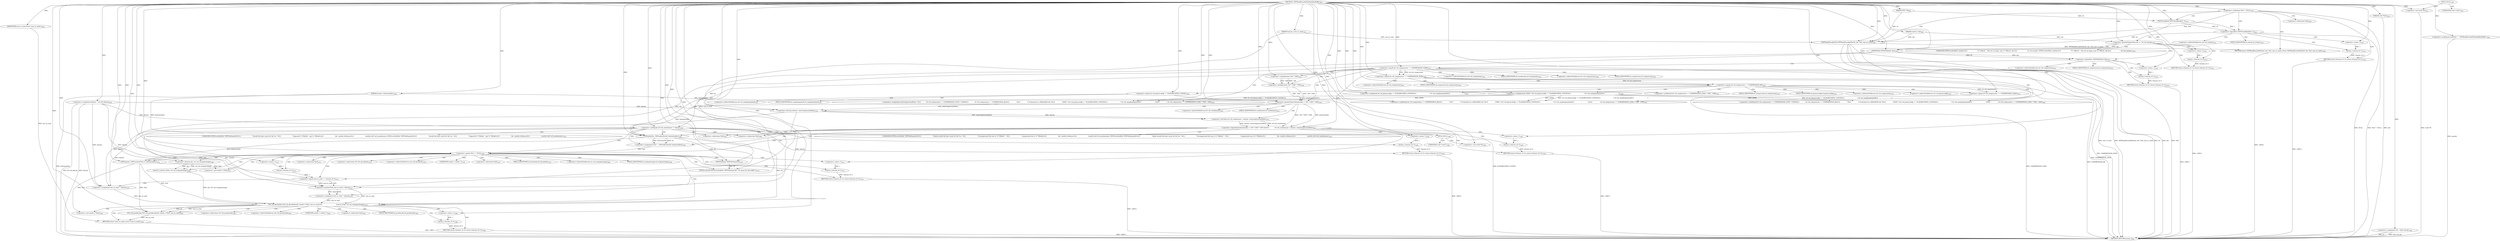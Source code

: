 digraph "_TIFFReadEncodedTileAndAllocBuffer" {  
"76190" [label = <(METHOD,_TIFFReadEncodedTileAndAllocBuffer)<SUB>999</SUB>> ]
"76430" [label = <(METHOD_RETURN,tmsize_t)<SUB>999</SUB>> ]
"76191" [label = <(PARAM,TIFF *tif)<SUB>999</SUB>> ]
"76192" [label = <(PARAM,uint32_t tile)<SUB>999</SUB>> ]
"76193" [label = <(PARAM,void **buf)<SUB>1000</SUB>> ]
"76194" [label = <(PARAM,tmsize_t bufsizetoalloc)<SUB>1000</SUB>> ]
"76195" [label = <(PARAM,tmsize_t size_to_read)<SUB>1001</SUB>> ]
"76198" [label = <(&lt;operator&gt;.assignment,module[] = &quot;_TIFFReadEncodedTileAndAllocBuffer&quot;)<SUB>1003</SUB>> ]
"76202" [label = <(&lt;operator&gt;.assignment,*td = &amp;tif-&gt;tif_dir)<SUB>1004</SUB>> ]
"76209" [label = <(&lt;operator&gt;.assignment,tilesize = tif-&gt;tif_tilesize)<SUB>1005</SUB>> ]
"76342" [label = <(&lt;operator&gt;.assignment,*buf = _TIFFmallocExt(tif, bufsizetoalloc))<SUB>1067</SUB>> ]
"76367" [label = <(_TIFFmemset,_TIFFmemset(*buf, 0, bufsizetoalloc))<SUB>1073</SUB>> ]
"76215" [label = <(&lt;operator&gt;.notEquals,*buf != NULL)<SUB>1007</SUB>> ]
"76232" [label = <(&lt;operator&gt;.logicalNot,!TIFFCheckRead(tif, 1))<SUB>1012</SUB>> ]
"76242" [label = <(&lt;operator&gt;.greaterEqualsThan,tile &gt;= td-&gt;td_nstrips)<SUB>1014</SUB>> ]
"76254" [label = <(&lt;operator&gt;.logicalNot,!TIFFFillTile(tif, tile))<SUB>1022</SUB>> ]
"76264" [label = <(&lt;operator&gt;.equals,td-&gt;td_compression == COMPRESSION_NONE)<SUB>1027</SUB>> ]
"76349" [label = <(&lt;operator&gt;.equals,*buf == NULL)<SUB>1068</SUB>> ]
"76373" [label = <(&lt;operator&gt;.equals,size_to_read == (tmsize_t)(-1))<SUB>1075</SUB>> ]
"76393" [label = <(*tif-&gt;tif_decodetile,(*tif-&gt;tif_decodetile)(tif, (uint8_t *)*buf, size_to_read,\012                               (uint16_t)(tile / td-&gt;td_stripsperimage)))<SUB>1079</SUB>> ]
"76224" [label = <(RETURN,return TIFFReadEncodedTile(tif, tile, *buf, size_to_read);,return TIFFReadEncodedTile(tif, tile, *buf, size_to_read);)<SUB>1009</SUB>> ]
"76237" [label = <(RETURN,return ((tmsize_t)(-1));,return ((tmsize_t)(-1));)<SUB>1013</SUB>> ]
"76249" [label = <(RETURN,return ((tmsize_t)(-1));,return ((tmsize_t)(-1));)<SUB>1019</SUB>> ]
"76259" [label = <(RETURN,return ((tmsize_t)(-1));,return ((tmsize_t)(-1));)<SUB>1023</SUB>> ]
"76345" [label = <(_TIFFmallocExt,_TIFFmallocExt(tif, bufsizetoalloc))<SUB>1067</SUB>> ]
"76358" [label = <(TIFFErrorExtR,TIFFErrorExtR(tif, TIFFFileName(tif), &quot;No space for tile buffer&quot;))<SUB>1070</SUB>> ]
"76363" [label = <(RETURN,return ((tmsize_t)(-1));,return ((tmsize_t)(-1));)<SUB>1071</SUB>> ]
"76379" [label = <(&lt;operator&gt;.assignment,size_to_read = tilesize)<SUB>1076</SUB>> ]
"76411" [label = <(*tif-&gt;tif_postdecode,(*tif-&gt;tif_postdecode)(tif, (uint8_t *)*buf, size_to_read))<SUB>1082</SUB>> ]
"76422" [label = <(RETURN,return (size_to_read);,return (size_to_read);)<SUB>1083</SUB>> ]
"76225" [label = <(TIFFReadEncodedTile,TIFFReadEncodedTile(tif, tile, *buf, size_to_read))<SUB>1009</SUB>> ]
"76233" [label = <(TIFFCheckRead,TIFFCheckRead(tif, 1))<SUB>1012</SUB>> ]
"76238" [label = <(tmsize_t,(tmsize_t)(-1))<SUB>1013</SUB>> ]
"76250" [label = <(tmsize_t,(tmsize_t)(-1))<SUB>1019</SUB>> ]
"76255" [label = <(TIFFFillTile,TIFFFillTile(tif, tile))<SUB>1022</SUB>> ]
"76260" [label = <(tmsize_t,(tmsize_t)(-1))<SUB>1023</SUB>> ]
"76271" [label = <(&lt;operator&gt;.notEquals,tif-&gt;tif_rawdatasize != tilesize)<SUB>1029</SUB>> ]
"76285" [label = <(&lt;operator&gt;.assignment,maxCompressionRatio =\012            td-&gt;td_compression == COMPRESSION_ZSTD ? 33000\012            : td-&gt;td_compression == COMPRESSION_JXL\012                ?\012                /* Evaluated on a 8000x8000 tile */\012                25000 * (td-&gt;td_planarconfig == PLANARCONFIG_CONTIG\012                             ? td-&gt;td_samplesperpixel\012                             : 1)\012                : td-&gt;td_compression == COMPRESSION_LZMA ? 7000 : 1000)<SUB>1045</SUB>> ]
"76364" [label = <(tmsize_t,(tmsize_t)(-1))<SUB>1071</SUB>> ]
"76375" [label = <(tmsize_t,(tmsize_t)(-1))<SUB>1075</SUB>> ]
"76399" [label = <(&lt;operator&gt;.cast,(uint8_t *)*buf)<SUB>1079</SUB>> ]
"76404" [label = <(uint16_t,(uint16_t)(tile / td-&gt;td_stripsperimage))<SUB>1080</SUB>> ]
"76423" [label = <(IDENTIFIER,size_to_read,return (size_to_read);)<SUB>1083</SUB>> ]
"76426" [label = <(RETURN,return ((tmsize_t)(-1));,return ((tmsize_t)(-1));)<SUB>1086</SUB>> ]
"76220" [label = <(&lt;operator&gt;.cast,(void *)0)<SUB>1007</SUB>> ]
"76278" [label = <(RETURN,return ((tmsize_t)(-1));,return ((tmsize_t)(-1));)<SUB>1036</SUB>> ]
"76321" [label = <(&lt;operator&gt;.logicalAnd,bufsizetoalloc &gt; 100 * 1000 * 1000 &amp;&amp;\012            tif-&gt;tif_rawdatasize &lt; tilesize / maxCompressionRatio)<SUB>1054</SUB>> ]
"76354" [label = <(&lt;operator&gt;.cast,(void *)0)<SUB>1068</SUB>> ]
"76360" [label = <(TIFFFileName,TIFFFileName(tif))<SUB>1070</SUB>> ]
"76376" [label = <(&lt;operator&gt;.minus,-1)<SUB>1075</SUB>> ]
"76385" [label = <(&lt;operator&gt;.greaterThan,size_to_read &gt; tilesize)<SUB>1077</SUB>> ]
"76405" [label = <(&lt;operator&gt;.division,tile / td-&gt;td_stripsperimage)<SUB>1080</SUB>> ]
"76417" [label = <(&lt;operator&gt;.cast,(uint8_t *)*buf)<SUB>1082</SUB>> ]
"76427" [label = <(tmsize_t,(tmsize_t)(-1))<SUB>1086</SUB>> ]
"76239" [label = <(&lt;operator&gt;.minus,-1)<SUB>1013</SUB>> ]
"76251" [label = <(&lt;operator&gt;.minus,-1)<SUB>1019</SUB>> ]
"76261" [label = <(&lt;operator&gt;.minus,-1)<SUB>1023</SUB>> ]
"76279" [label = <(tmsize_t,(tmsize_t)(-1))<SUB>1036</SUB>> ]
"76287" [label = <(&lt;operator&gt;.conditional,td-&gt;td_compression == COMPRESSION_ZSTD ? 33000\012            : td-&gt;td_compression == COMPRESSION_JXL\012                ?\012                /* Evaluated on a 8000x8000 tile */\012                25000 * (td-&gt;td_planarconfig == PLANARCONFIG_CONTIG\012                             ? td-&gt;td_samplesperpixel\012                             : 1)\012                : td-&gt;td_compression == COMPRESSION_LZMA ? 7000 : 1000)<SUB>1046</SUB>> ]
"76338" [label = <(RETURN,return ((tmsize_t)(-1));,return ((tmsize_t)(-1));)<SUB>1063</SUB>> ]
"76365" [label = <(&lt;operator&gt;.minus,-1)<SUB>1071</SUB>> ]
"76389" [label = <(&lt;operator&gt;.assignment,size_to_read = tilesize)<SUB>1078</SUB>> ]
"76288" [label = <(&lt;operator&gt;.equals,td-&gt;td_compression == COMPRESSION_ZSTD)<SUB>1046</SUB>> ]
"76294" [label = <(&lt;operator&gt;.conditional,td-&gt;td_compression == COMPRESSION_JXL\012                ?\012                /* Evaluated on a 8000x8000 tile */\012                25000 * (td-&gt;td_planarconfig == PLANARCONFIG_CONTIG\012                             ? td-&gt;td_samplesperpixel\012                             : 1)\012                : td-&gt;td_compression == COMPRESSION_LZMA ? 7000 : 1000)<SUB>1047</SUB>> ]
"76322" [label = <(&lt;operator&gt;.greaterThan,bufsizetoalloc &gt; 100 * 1000 * 1000)<SUB>1054</SUB>> ]
"76329" [label = <(&lt;operator&gt;.lessThan,tif-&gt;tif_rawdatasize &lt; tilesize / maxCompressionRatio)<SUB>1055</SUB>> ]
"76339" [label = <(tmsize_t,(tmsize_t)(-1))<SUB>1063</SUB>> ]
"76428" [label = <(&lt;operator&gt;.minus,-1)<SUB>1086</SUB>> ]
"76280" [label = <(&lt;operator&gt;.minus,-1)<SUB>1036</SUB>> ]
"76295" [label = <(&lt;operator&gt;.equals,td-&gt;td_compression == COMPRESSION_JXL)<SUB>1047</SUB>> ]
"76300" [label = <(&lt;operator&gt;.multiplication,25000 * (td-&gt;td_planarconfig == PLANARCONFIG_CONTIG\012                             ? td-&gt;td_samplesperpixel\012                             : 1))<SUB>1050</SUB>> ]
"76312" [label = <(&lt;operator&gt;.conditional,td-&gt;td_compression == COMPRESSION_LZMA ? 7000 : 1000)<SUB>1053</SUB>> ]
"76324" [label = <(&lt;operator&gt;.multiplication,100 * 1000 * 1000)<SUB>1054</SUB>> ]
"76333" [label = <(&lt;operator&gt;.division,tilesize / maxCompressionRatio)<SUB>1055</SUB>> ]
"76302" [label = <(&lt;operator&gt;.conditional,td-&gt;td_planarconfig == PLANARCONFIG_CONTIG\012                             ? td-&gt;td_samplesperpixel\012                             : 1)<SUB>1050</SUB>> ]
"76313" [label = <(&lt;operator&gt;.equals,td-&gt;td_compression == COMPRESSION_LZMA)<SUB>1053</SUB>> ]
"76325" [label = <(&lt;operator&gt;.multiplication,100 * 1000)<SUB>1054</SUB>> ]
"76340" [label = <(&lt;operator&gt;.minus,-1)<SUB>1063</SUB>> ]
"76303" [label = <(&lt;operator&gt;.equals,td-&gt;td_planarconfig == PLANARCONFIG_CONTIG)<SUB>1050</SUB>> ]
"76343" [label = <(&lt;operator&gt;.indirection,*buf)<SUB>1067</SUB>> ]
"76368" [label = <(&lt;operator&gt;.indirection,*buf)<SUB>1073</SUB>> ]
"76218" [label = <(NULL,NULL)<SUB>1007</SUB>> ]
"76244" [label = <(&lt;operator&gt;.indirectFieldAccess,td-&gt;td_nstrips)<SUB>1014</SUB>> ]
"76248" [label = <(UNKNOWN,TIFFErrorExtR(tif, module,\012                      &quot;%&quot; PRIu32 &quot;: Tile out of range, max %&quot; PRIu32, tile,\012                      td-&gt;td_nstrips);,TIFFErrorExtR(tif, module,\012                      &quot;%&quot; PRIu32 &quot;: Tile out of range, max %&quot; PRIu32, tile,\012                      td-&gt;td_nstrips);)<SUB>1016</SUB>> ]
"76265" [label = <(&lt;operator&gt;.indirectFieldAccess,td-&gt;td_compression)<SUB>1027</SUB>> ]
"76350" [label = <(&lt;operator&gt;.indirection,*buf)<SUB>1068</SUB>> ]
"76352" [label = <(NULL,NULL)<SUB>1068</SUB>> ]
"76394" [label = <(&lt;operator&gt;.indirection,*tif-&gt;tif_decodetile)<SUB>1079</SUB>> ]
"76246" [label = <(FIELD_IDENTIFIER,td_nstrips,td_nstrips)<SUB>1014</SUB>> ]
"76267" [label = <(FIELD_IDENTIFIER,td_compression,td_compression)<SUB>1027</SUB>> ]
"76395" [label = <(&lt;operator&gt;.indirectFieldAccess,tif-&gt;tif_decodetile)<SUB>1079</SUB>> ]
"76400" [label = <(UNKNOWN,uint8_t *,uint8_t *)<SUB>1079</SUB>> ]
"76401" [label = <(&lt;operator&gt;.indirection,*buf)<SUB>1079</SUB>> ]
"76412" [label = <(&lt;operator&gt;.indirection,*tif-&gt;tif_postdecode)<SUB>1082</SUB>> ]
"76228" [label = <(&lt;operator&gt;.indirection,*buf)<SUB>1009</SUB>> ]
"76272" [label = <(&lt;operator&gt;.indirectFieldAccess,tif-&gt;tif_rawdatasize)<SUB>1029</SUB>> ]
"76277" [label = <(UNKNOWN,TIFFErrorExtR(tif, TIFFFileName(tif),\012                          &quot;Invalid tile byte count for tile %u. &quot;\012                          &quot;Expected %&quot; PRIu64 &quot;, got %&quot; PRIu64,\012                          tile, (uint64_t)tilesize,\012                          (uint64_t)tif-&gt;tif_rawdatasize);,TIFFErrorExtR(tif, TIFFFileName(tif),\012                          &quot;Invalid tile byte count for tile %u. &quot;\012                          &quot;Expected %&quot; PRIu64 &quot;, got %&quot; PRIu64,\012                          tile, (uint64_t)tilesize,\012                          (uint64_t)tif-&gt;tif_rawdatasize);)<SUB>1031</SUB>> ]
"76397" [label = <(FIELD_IDENTIFIER,tif_decodetile,tif_decodetile)<SUB>1079</SUB>> ]
"76407" [label = <(&lt;operator&gt;.indirectFieldAccess,td-&gt;td_stripsperimage)<SUB>1080</SUB>> ]
"76413" [label = <(&lt;operator&gt;.indirectFieldAccess,tif-&gt;tif_postdecode)<SUB>1082</SUB>> ]
"76418" [label = <(UNKNOWN,uint8_t *,uint8_t *)<SUB>1082</SUB>> ]
"76419" [label = <(&lt;operator&gt;.indirection,*buf)<SUB>1082</SUB>> ]
"76221" [label = <(UNKNOWN,void *,void *)<SUB>1007</SUB>> ]
"76274" [label = <(FIELD_IDENTIFIER,tif_rawdatasize,tif_rawdatasize)<SUB>1029</SUB>> ]
"76337" [label = <(UNKNOWN,TIFFErrorExtR(tif, TIFFFileName(tif),\012                          &quot;Likely invalid tile byte count for tile %u. &quot;\012                          &quot;Uncompressed tile size is %&quot; PRIu64 &quot;, &quot;\012                          &quot;compressed one is %&quot; PRIu64,\012                          tile, (uint64_t)tilesize,\012                          (uint64_t)tif-&gt;tif_rawdatasize);,TIFFErrorExtR(tif, TIFFFileName(tif),\012                          &quot;Likely invalid tile byte count for tile %u. &quot;\012                          &quot;Uncompressed tile size is %&quot; PRIu64 &quot;, &quot;\012                          &quot;compressed one is %&quot; PRIu64,\012                          tile, (uint64_t)tilesize,\012                          (uint64_t)tif-&gt;tif_rawdatasize);)<SUB>1057</SUB>> ]
"76355" [label = <(UNKNOWN,void *,void *)<SUB>1068</SUB>> ]
"76409" [label = <(FIELD_IDENTIFIER,td_stripsperimage,td_stripsperimage)<SUB>1080</SUB>> ]
"76415" [label = <(FIELD_IDENTIFIER,tif_postdecode,tif_postdecode)<SUB>1082</SUB>> ]
"76289" [label = <(&lt;operator&gt;.indirectFieldAccess,td-&gt;td_compression)<SUB>1046</SUB>> ]
"76330" [label = <(&lt;operator&gt;.indirectFieldAccess,tif-&gt;tif_rawdatasize)<SUB>1055</SUB>> ]
"76291" [label = <(FIELD_IDENTIFIER,td_compression,td_compression)<SUB>1046</SUB>> ]
"76296" [label = <(&lt;operator&gt;.indirectFieldAccess,td-&gt;td_compression)<SUB>1047</SUB>> ]
"76332" [label = <(FIELD_IDENTIFIER,tif_rawdatasize,tif_rawdatasize)<SUB>1055</SUB>> ]
"76298" [label = <(FIELD_IDENTIFIER,td_compression,td_compression)<SUB>1047</SUB>> ]
"76308" [label = <(&lt;operator&gt;.indirectFieldAccess,td-&gt;td_samplesperpixel)<SUB>1051</SUB>> ]
"76314" [label = <(&lt;operator&gt;.indirectFieldAccess,td-&gt;td_compression)<SUB>1053</SUB>> ]
"76304" [label = <(&lt;operator&gt;.indirectFieldAccess,td-&gt;td_planarconfig)<SUB>1050</SUB>> ]
"76310" [label = <(FIELD_IDENTIFIER,td_samplesperpixel,td_samplesperpixel)<SUB>1051</SUB>> ]
"76316" [label = <(FIELD_IDENTIFIER,td_compression,td_compression)<SUB>1053</SUB>> ]
"76306" [label = <(FIELD_IDENTIFIER,td_planarconfig,td_planarconfig)<SUB>1050</SUB>> ]
  "76259" -> "76430"  [ label = "DDG: &lt;RET&gt;"] 
  "76363" -> "76430"  [ label = "DDG: &lt;RET&gt;"] 
  "76224" -> "76430"  [ label = "DDG: &lt;RET&gt;"] 
  "76237" -> "76430"  [ label = "DDG: &lt;RET&gt;"] 
  "76278" -> "76430"  [ label = "DDG: &lt;RET&gt;"] 
  "76249" -> "76430"  [ label = "DDG: &lt;RET&gt;"] 
  "76338" -> "76430"  [ label = "DDG: &lt;RET&gt;"] 
  "76426" -> "76430"  [ label = "DDG: &lt;RET&gt;"] 
  "76422" -> "76430"  [ label = "DDG: &lt;RET&gt;"] 
  "76193" -> "76430"  [ label = "DDG: buf"] 
  "76194" -> "76430"  [ label = "DDG: bufsizetoalloc"] 
  "76198" -> "76430"  [ label = "DDG: module"] 
  "76202" -> "76430"  [ label = "DDG: td"] 
  "76202" -> "76430"  [ label = "DDG: &amp;tif-&gt;tif_dir"] 
  "76209" -> "76430"  [ label = "DDG: tilesize"] 
  "76209" -> "76430"  [ label = "DDG: tif-&gt;tif_tilesize"] 
  "76215" -> "76430"  [ label = "DDG: NULL"] 
  "76220" -> "76430"  [ label = "DDG: (void *)0"] 
  "76215" -> "76430"  [ label = "DDG: *buf != NULL"] 
  "76225" -> "76430"  [ label = "DDG: tif"] 
  "76225" -> "76430"  [ label = "DDG: tile"] 
  "76225" -> "76430"  [ label = "DDG: *buf"] 
  "76225" -> "76430"  [ label = "DDG: size_to_read"] 
  "76225" -> "76430"  [ label = "DDG: TIFFReadEncodedTile(tif, tile, *buf, size_to_read)"] 
  "76295" -> "76430"  [ label = "DDG: COMPRESSION_JXL"] 
  "76264" -> "76430"  [ label = "DDG: COMPRESSION_NONE"] 
  "76313" -> "76430"  [ label = "DDG: COMPRESSION_LZMA"] 
  "76288" -> "76430"  [ label = "DDG: COMPRESSION_ZSTD"] 
  "76303" -> "76430"  [ label = "DDG: PLANARCONFIG_CONTIG"] 
  "76190" -> "76191"  [ label = "DDG: "] 
  "76190" -> "76192"  [ label = "DDG: "] 
  "76190" -> "76193"  [ label = "DDG: "] 
  "76190" -> "76194"  [ label = "DDG: "] 
  "76190" -> "76195"  [ label = "DDG: "] 
  "76190" -> "76198"  [ label = "DDG: "] 
  "76345" -> "76342"  [ label = "DDG: tif"] 
  "76345" -> "76342"  [ label = "DDG: bufsizetoalloc"] 
  "76190" -> "76202"  [ label = "DDG: "] 
  "76190" -> "76209"  [ label = "DDG: "] 
  "76349" -> "76367"  [ label = "DDG: *buf"] 
  "76190" -> "76367"  [ label = "DDG: "] 
  "76345" -> "76367"  [ label = "DDG: bufsizetoalloc"] 
  "76190" -> "76215"  [ label = "DDG: "] 
  "76225" -> "76224"  [ label = "DDG: TIFFReadEncodedTile(tif, tile, *buf, size_to_read)"] 
  "76233" -> "76232"  [ label = "DDG: tif"] 
  "76233" -> "76232"  [ label = "DDG: 1"] 
  "76238" -> "76237"  [ label = "DDG: (tmsize_t)(-1)"] 
  "76192" -> "76242"  [ label = "DDG: tile"] 
  "76190" -> "76242"  [ label = "DDG: "] 
  "76250" -> "76249"  [ label = "DDG: (tmsize_t)(-1)"] 
  "76255" -> "76254"  [ label = "DDG: tif"] 
  "76255" -> "76254"  [ label = "DDG: tile"] 
  "76260" -> "76259"  [ label = "DDG: (tmsize_t)(-1)"] 
  "76190" -> "76264"  [ label = "DDG: "] 
  "76255" -> "76345"  [ label = "DDG: tif"] 
  "76190" -> "76345"  [ label = "DDG: "] 
  "76322" -> "76345"  [ label = "DDG: bufsizetoalloc"] 
  "76194" -> "76345"  [ label = "DDG: bufsizetoalloc"] 
  "76342" -> "76349"  [ label = "DDG: *buf"] 
  "76190" -> "76349"  [ label = "DDG: "] 
  "76364" -> "76363"  [ label = "DDG: (tmsize_t)(-1)"] 
  "76195" -> "76373"  [ label = "DDG: size_to_read"] 
  "76190" -> "76373"  [ label = "DDG: "] 
  "76375" -> "76373"  [ label = "DDG: -1"] 
  "76209" -> "76379"  [ label = "DDG: tilesize"] 
  "76333" -> "76379"  [ label = "DDG: tilesize"] 
  "76271" -> "76379"  [ label = "DDG: tilesize"] 
  "76190" -> "76379"  [ label = "DDG: "] 
  "76345" -> "76393"  [ label = "DDG: tif"] 
  "76190" -> "76393"  [ label = "DDG: "] 
  "76367" -> "76393"  [ label = "DDG: *buf"] 
  "76385" -> "76393"  [ label = "DDG: size_to_read"] 
  "76389" -> "76393"  [ label = "DDG: size_to_read"] 
  "76379" -> "76393"  [ label = "DDG: size_to_read"] 
  "76404" -> "76393"  [ label = "DDG: tile / td-&gt;td_stripsperimage"] 
  "76423" -> "76422"  [ label = "DDG: size_to_read"] 
  "76411" -> "76422"  [ label = "DDG: size_to_read"] 
  "76191" -> "76233"  [ label = "DDG: tif"] 
  "76190" -> "76233"  [ label = "DDG: "] 
  "76233" -> "76255"  [ label = "DDG: tif"] 
  "76190" -> "76255"  [ label = "DDG: "] 
  "76242" -> "76255"  [ label = "DDG: tile"] 
  "76190" -> "76285"  [ label = "DDG: "] 
  "76300" -> "76285"  [ label = "DDG: 25000"] 
  "76300" -> "76285"  [ label = "DDG: td-&gt;td_planarconfig == PLANARCONFIG_CONTIG\012                             ? td-&gt;td_samplesperpixel\012                             : 1"] 
  "76360" -> "76358"  [ label = "DDG: tif"] 
  "76190" -> "76358"  [ label = "DDG: "] 
  "76376" -> "76375"  [ label = "DDG: 1"] 
  "76367" -> "76399"  [ label = "DDG: *buf"] 
  "76405" -> "76404"  [ label = "DDG: tile"] 
  "76405" -> "76404"  [ label = "DDG: td-&gt;td_stripsperimage"] 
  "76393" -> "76411"  [ label = "DDG: tif"] 
  "76190" -> "76411"  [ label = "DDG: "] 
  "76367" -> "76411"  [ label = "DDG: *buf"] 
  "76393" -> "76411"  [ label = "DDG: size_to_read"] 
  "76190" -> "76423"  [ label = "DDG: "] 
  "76427" -> "76426"  [ label = "DDG: (tmsize_t)(-1)"] 
  "76190" -> "76220"  [ label = "DDG: "] 
  "76191" -> "76225"  [ label = "DDG: tif"] 
  "76190" -> "76225"  [ label = "DDG: "] 
  "76192" -> "76225"  [ label = "DDG: tile"] 
  "76215" -> "76225"  [ label = "DDG: *buf"] 
  "76195" -> "76225"  [ label = "DDG: size_to_read"] 
  "76239" -> "76238"  [ label = "DDG: 1"] 
  "76251" -> "76250"  [ label = "DDG: 1"] 
  "76261" -> "76260"  [ label = "DDG: 1"] 
  "76209" -> "76271"  [ label = "DDG: tilesize"] 
  "76190" -> "76271"  [ label = "DDG: "] 
  "76279" -> "76278"  [ label = "DDG: (tmsize_t)(-1)"] 
  "76190" -> "76354"  [ label = "DDG: "] 
  "76345" -> "76360"  [ label = "DDG: tif"] 
  "76190" -> "76360"  [ label = "DDG: "] 
  "76365" -> "76364"  [ label = "DDG: 1"] 
  "76190" -> "76376"  [ label = "DDG: "] 
  "76255" -> "76405"  [ label = "DDG: tile"] 
  "76190" -> "76405"  [ label = "DDG: "] 
  "76367" -> "76417"  [ label = "DDG: *buf"] 
  "76190" -> "76239"  [ label = "DDG: "] 
  "76190" -> "76251"  [ label = "DDG: "] 
  "76190" -> "76261"  [ label = "DDG: "] 
  "76190" -> "76287"  [ label = "DDG: "] 
  "76300" -> "76287"  [ label = "DDG: 25000"] 
  "76300" -> "76287"  [ label = "DDG: td-&gt;td_planarconfig == PLANARCONFIG_CONTIG\012                             ? td-&gt;td_samplesperpixel\012                             : 1"] 
  "76322" -> "76321"  [ label = "DDG: bufsizetoalloc"] 
  "76322" -> "76321"  [ label = "DDG: 100 * 1000 * 1000"] 
  "76329" -> "76321"  [ label = "DDG: tif-&gt;tif_rawdatasize"] 
  "76329" -> "76321"  [ label = "DDG: tilesize / maxCompressionRatio"] 
  "76339" -> "76338"  [ label = "DDG: (tmsize_t)(-1)"] 
  "76190" -> "76365"  [ label = "DDG: "] 
  "76373" -> "76385"  [ label = "DDG: size_to_read"] 
  "76190" -> "76385"  [ label = "DDG: "] 
  "76209" -> "76385"  [ label = "DDG: tilesize"] 
  "76333" -> "76385"  [ label = "DDG: tilesize"] 
  "76271" -> "76385"  [ label = "DDG: tilesize"] 
  "76385" -> "76389"  [ label = "DDG: tilesize"] 
  "76190" -> "76389"  [ label = "DDG: "] 
  "76428" -> "76427"  [ label = "DDG: 1"] 
  "76280" -> "76279"  [ label = "DDG: 1"] 
  "76264" -> "76288"  [ label = "DDG: td-&gt;td_compression"] 
  "76190" -> "76288"  [ label = "DDG: "] 
  "76300" -> "76294"  [ label = "DDG: 25000"] 
  "76300" -> "76294"  [ label = "DDG: td-&gt;td_planarconfig == PLANARCONFIG_CONTIG\012                             ? td-&gt;td_samplesperpixel\012                             : 1"] 
  "76190" -> "76294"  [ label = "DDG: "] 
  "76194" -> "76322"  [ label = "DDG: bufsizetoalloc"] 
  "76190" -> "76322"  [ label = "DDG: "] 
  "76324" -> "76322"  [ label = "DDG: 100 * 1000"] 
  "76324" -> "76322"  [ label = "DDG: 1000"] 
  "76333" -> "76329"  [ label = "DDG: tilesize"] 
  "76333" -> "76329"  [ label = "DDG: maxCompressionRatio"] 
  "76190" -> "76428"  [ label = "DDG: "] 
  "76190" -> "76280"  [ label = "DDG: "] 
  "76288" -> "76295"  [ label = "DDG: td-&gt;td_compression"] 
  "76190" -> "76295"  [ label = "DDG: "] 
  "76190" -> "76300"  [ label = "DDG: "] 
  "76190" -> "76312"  [ label = "DDG: "] 
  "76325" -> "76324"  [ label = "DDG: 100"] 
  "76325" -> "76324"  [ label = "DDG: 1000"] 
  "76190" -> "76324"  [ label = "DDG: "] 
  "76209" -> "76333"  [ label = "DDG: tilesize"] 
  "76190" -> "76333"  [ label = "DDG: "] 
  "76285" -> "76333"  [ label = "DDG: maxCompressionRatio"] 
  "76340" -> "76339"  [ label = "DDG: 1"] 
  "76190" -> "76302"  [ label = "DDG: "] 
  "76295" -> "76313"  [ label = "DDG: td-&gt;td_compression"] 
  "76190" -> "76313"  [ label = "DDG: "] 
  "76190" -> "76325"  [ label = "DDG: "] 
  "76190" -> "76340"  [ label = "DDG: "] 
  "76190" -> "76303"  [ label = "DDG: "] 
  "76215" -> "76224"  [ label = "CDG: "] 
  "76215" -> "76225"  [ label = "CDG: "] 
  "76215" -> "76232"  [ label = "CDG: "] 
  "76215" -> "76228"  [ label = "CDG: "] 
  "76215" -> "76233"  [ label = "CDG: "] 
  "76232" -> "76238"  [ label = "CDG: "] 
  "76232" -> "76239"  [ label = "CDG: "] 
  "76232" -> "76244"  [ label = "CDG: "] 
  "76232" -> "76242"  [ label = "CDG: "] 
  "76232" -> "76237"  [ label = "CDG: "] 
  "76232" -> "76246"  [ label = "CDG: "] 
  "76242" -> "76255"  [ label = "CDG: "] 
  "76242" -> "76249"  [ label = "CDG: "] 
  "76242" -> "76254"  [ label = "CDG: "] 
  "76242" -> "76250"  [ label = "CDG: "] 
  "76242" -> "76251"  [ label = "CDG: "] 
  "76242" -> "76248"  [ label = "CDG: "] 
  "76254" -> "76259"  [ label = "CDG: "] 
  "76254" -> "76265"  [ label = "CDG: "] 
  "76254" -> "76260"  [ label = "CDG: "] 
  "76254" -> "76264"  [ label = "CDG: "] 
  "76254" -> "76261"  [ label = "CDG: "] 
  "76254" -> "76267"  [ label = "CDG: "] 
  "76264" -> "76291"  [ label = "CDG: "] 
  "76264" -> "76272"  [ label = "CDG: "] 
  "76264" -> "76285"  [ label = "CDG: "] 
  "76264" -> "76288"  [ label = "CDG: "] 
  "76264" -> "76325"  [ label = "CDG: "] 
  "76264" -> "76322"  [ label = "CDG: "] 
  "76264" -> "76287"  [ label = "CDG: "] 
  "76264" -> "76324"  [ label = "CDG: "] 
  "76264" -> "76321"  [ label = "CDG: "] 
  "76264" -> "76274"  [ label = "CDG: "] 
  "76264" -> "76289"  [ label = "CDG: "] 
  "76264" -> "76271"  [ label = "CDG: "] 
  "76349" -> "76373"  [ label = "CDG: "] 
  "76349" -> "76360"  [ label = "CDG: "] 
  "76349" -> "76407"  [ label = "CDG: "] 
  "76349" -> "76405"  [ label = "CDG: "] 
  "76349" -> "76394"  [ label = "CDG: "] 
  "76349" -> "76393"  [ label = "CDG: "] 
  "76349" -> "76364"  [ label = "CDG: "] 
  "76349" -> "76404"  [ label = "CDG: "] 
  "76349" -> "76375"  [ label = "CDG: "] 
  "76349" -> "76363"  [ label = "CDG: "] 
  "76349" -> "76401"  [ label = "CDG: "] 
  "76349" -> "76367"  [ label = "CDG: "] 
  "76349" -> "76409"  [ label = "CDG: "] 
  "76349" -> "76400"  [ label = "CDG: "] 
  "76349" -> "76395"  [ label = "CDG: "] 
  "76349" -> "76358"  [ label = "CDG: "] 
  "76349" -> "76365"  [ label = "CDG: "] 
  "76349" -> "76399"  [ label = "CDG: "] 
  "76349" -> "76368"  [ label = "CDG: "] 
  "76349" -> "76397"  [ label = "CDG: "] 
  "76349" -> "76376"  [ label = "CDG: "] 
  "76373" -> "76385"  [ label = "CDG: "] 
  "76373" -> "76379"  [ label = "CDG: "] 
  "76393" -> "76427"  [ label = "CDG: "] 
  "76393" -> "76412"  [ label = "CDG: "] 
  "76393" -> "76411"  [ label = "CDG: "] 
  "76393" -> "76417"  [ label = "CDG: "] 
  "76393" -> "76426"  [ label = "CDG: "] 
  "76393" -> "76419"  [ label = "CDG: "] 
  "76393" -> "76422"  [ label = "CDG: "] 
  "76393" -> "76415"  [ label = "CDG: "] 
  "76393" -> "76428"  [ label = "CDG: "] 
  "76393" -> "76413"  [ label = "CDG: "] 
  "76393" -> "76418"  [ label = "CDG: "] 
  "76218" -> "76221"  [ label = "CDG: "] 
  "76218" -> "76220"  [ label = "CDG: "] 
  "76352" -> "76354"  [ label = "CDG: "] 
  "76352" -> "76355"  [ label = "CDG: "] 
  "76271" -> "76350"  [ label = "CDG: "] 
  "76271" -> "76278"  [ label = "CDG: "] 
  "76271" -> "76352"  [ label = "CDG: "] 
  "76271" -> "76279"  [ label = "CDG: "] 
  "76271" -> "76343"  [ label = "CDG: "] 
  "76271" -> "76345"  [ label = "CDG: "] 
  "76271" -> "76349"  [ label = "CDG: "] 
  "76271" -> "76342"  [ label = "CDG: "] 
  "76271" -> "76280"  [ label = "CDG: "] 
  "76271" -> "76277"  [ label = "CDG: "] 
  "76321" -> "76350"  [ label = "CDG: "] 
  "76321" -> "76352"  [ label = "CDG: "] 
  "76321" -> "76343"  [ label = "CDG: "] 
  "76321" -> "76338"  [ label = "CDG: "] 
  "76321" -> "76345"  [ label = "CDG: "] 
  "76321" -> "76340"  [ label = "CDG: "] 
  "76321" -> "76349"  [ label = "CDG: "] 
  "76321" -> "76342"  [ label = "CDG: "] 
  "76321" -> "76339"  [ label = "CDG: "] 
  "76321" -> "76337"  [ label = "CDG: "] 
  "76385" -> "76389"  [ label = "CDG: "] 
  "76288" -> "76294"  [ label = "CDG: "] 
  "76288" -> "76296"  [ label = "CDG: "] 
  "76288" -> "76295"  [ label = "CDG: "] 
  "76288" -> "76298"  [ label = "CDG: "] 
  "76322" -> "76330"  [ label = "CDG: "] 
  "76322" -> "76333"  [ label = "CDG: "] 
  "76322" -> "76329"  [ label = "CDG: "] 
  "76322" -> "76332"  [ label = "CDG: "] 
  "76295" -> "76303"  [ label = "CDG: "] 
  "76295" -> "76302"  [ label = "CDG: "] 
  "76295" -> "76300"  [ label = "CDG: "] 
  "76295" -> "76313"  [ label = "CDG: "] 
  "76295" -> "76304"  [ label = "CDG: "] 
  "76295" -> "76306"  [ label = "CDG: "] 
  "76295" -> "76316"  [ label = "CDG: "] 
  "76295" -> "76312"  [ label = "CDG: "] 
  "76295" -> "76314"  [ label = "CDG: "] 
  "76303" -> "76310"  [ label = "CDG: "] 
  "76303" -> "76308"  [ label = "CDG: "] 
}
